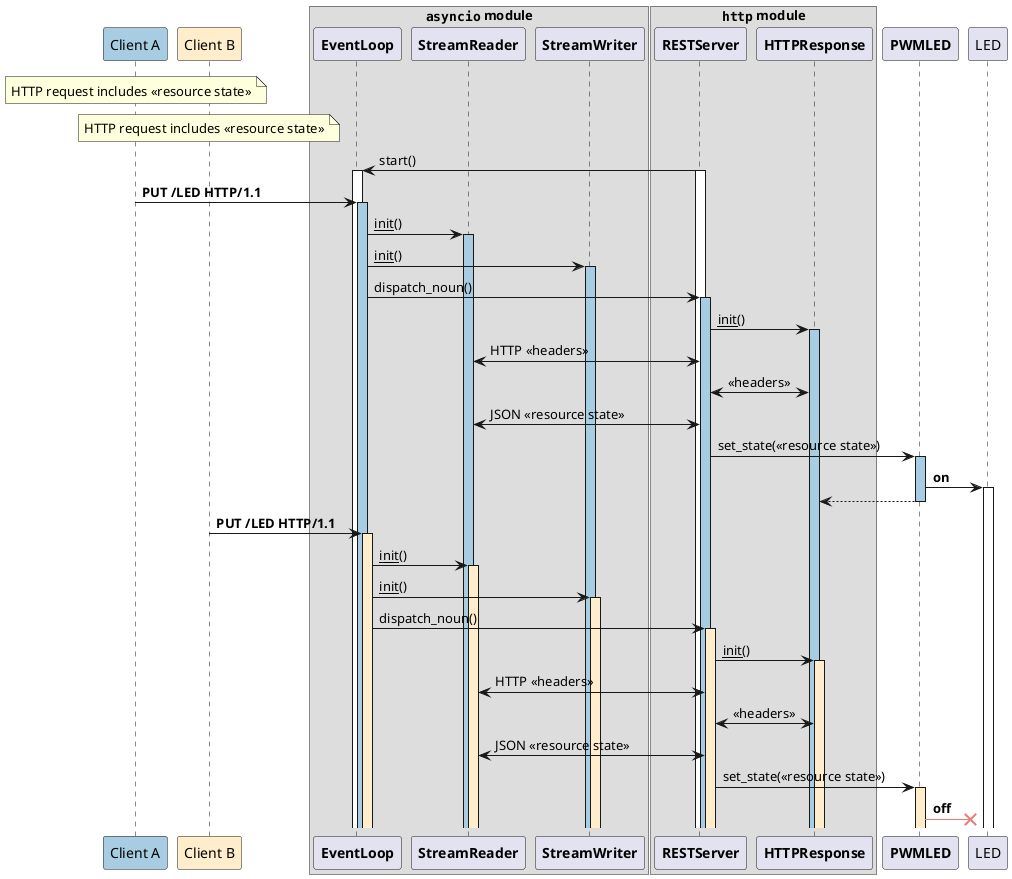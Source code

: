 @startuml sd_async_set_conflict
participant "Client A" as ClientA #a8cde2
participant "Client B" as ClientB #ffedcc
participant "**EventLoop**" as ASync
participant "**StreamReader**" as AReader
participant "**StreamWriter**" as AWriter

participant "**RESTServer**" as Server order 30
participant "**HTTPResponse**" as Response order 40
participant "**PWMLED**" as API order 50
participant "LED" as LED order 60

box ""asyncio"" module
participant ASync
participant AReader
participant AWriter
end box

box ""http"" module
participant Server
participant Response
end box

note over ClientA
HTTP request includes << resource state >>
end note

note over ClientB
HTTP request includes << resource state >>
end note

Server -> ASync: start()
activate Server
activate ASync

ClientA -> ASync: **PUT /LED HTTP/1.1**
activate ASync #a8cde2

ASync -> AReader: __init__()
activate AReader #a8cde2

ASync -> AWriter: __init__()
activate AWriter #a8cde2

ASync -> Server: dispatch_noun()
activate Server #a8cde2

Server -> Response: __init__()
activate Response #a8cde2

Server <-> AReader: HTTP << headers >>
Server <-> Response: << headers >>

Server <-> AReader: JSON << resource state >>

Server -> API: set_state(<< resource state >>)
activate API #a8cde2

API -> LED: **on**
activate LED

API --> Response
deactivate API

ClientB -> ASync: **PUT /LED HTTP/1.1**
activate ASync #ffedcc

ASync -> AReader: __init__()
activate AReader #ffedcc

ASync -> AWriter: __init__()
activate AWriter #ffedcc

ASync -> Server: dispatch_noun()
activate Server #ffedcc

Server -> Response: __init__()
activate Response #ffedcc

Server <-> AReader: HTTP << headers >>
Server <-> Response: << headers >>

Server <-> AReader: JSON << resource state >>

Server -> API: set_state(<< resource state >>)
activate API #ffedcc

API -[#ec7a6e]x LED: **off**

@enduml
